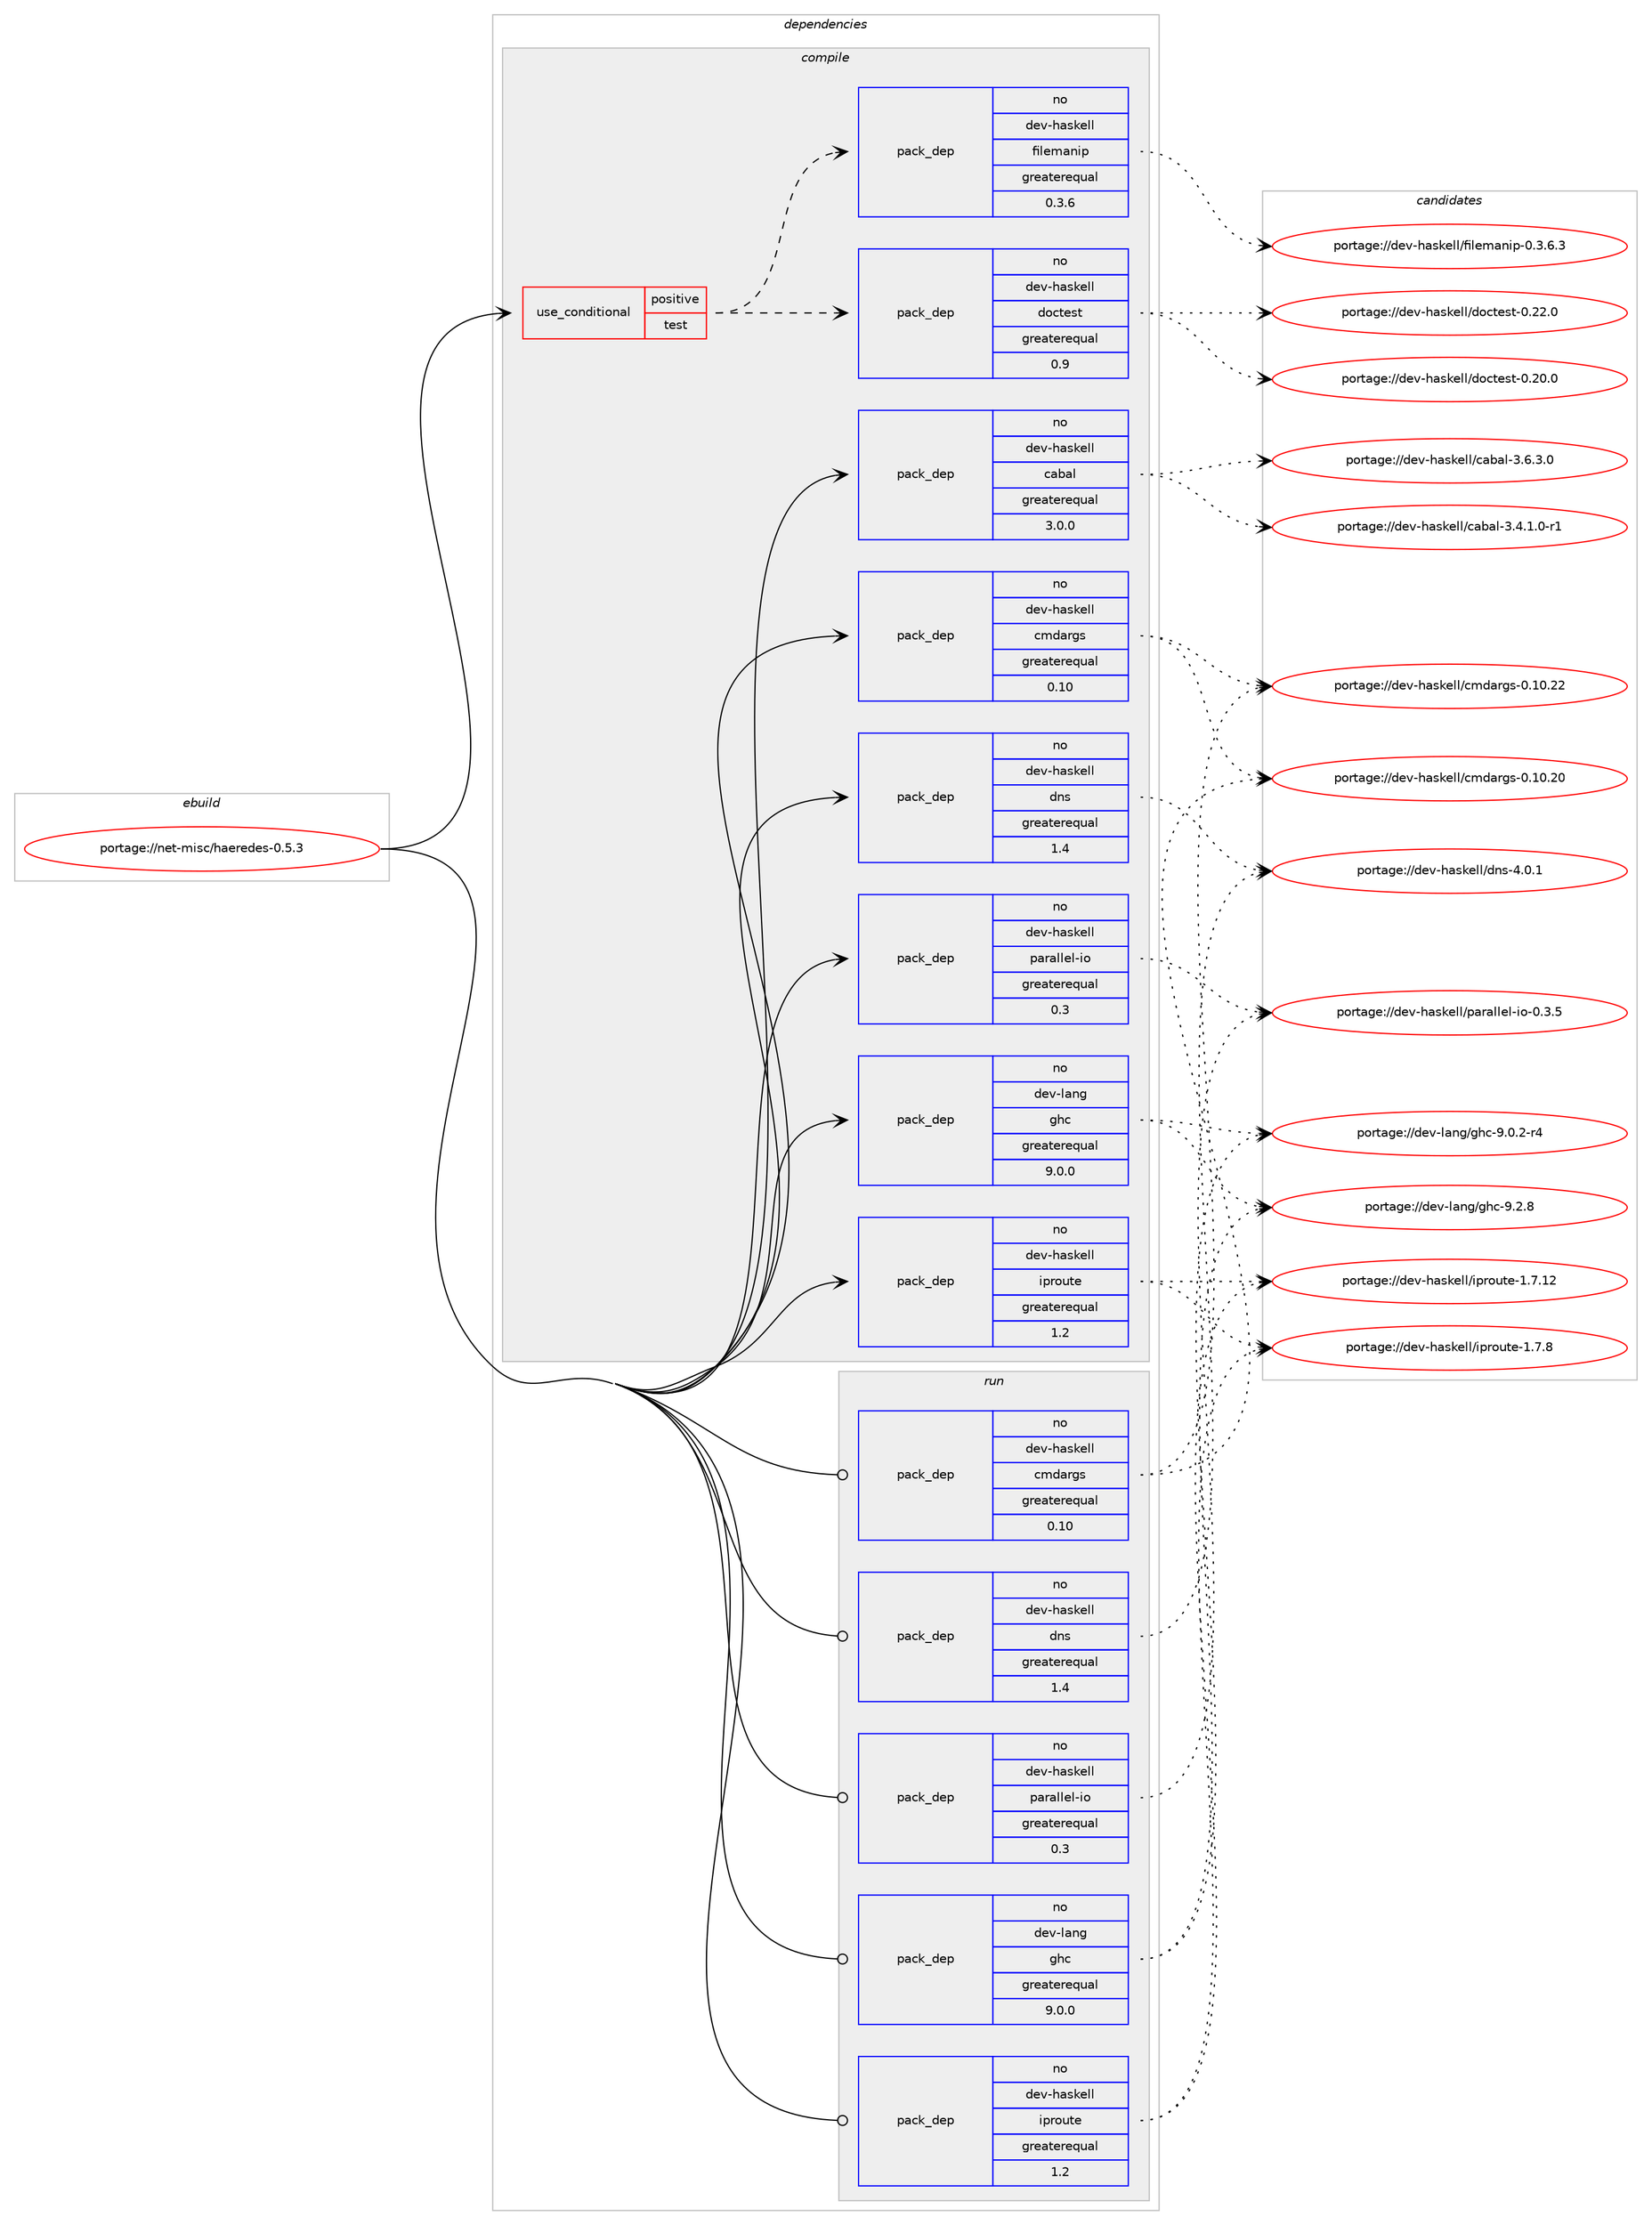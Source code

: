 digraph prolog {

# *************
# Graph options
# *************

newrank=true;
concentrate=true;
compound=true;
graph [rankdir=LR,fontname=Helvetica,fontsize=10,ranksep=1.5];#, ranksep=2.5, nodesep=0.2];
edge  [arrowhead=vee];
node  [fontname=Helvetica,fontsize=10];

# **********
# The ebuild
# **********

subgraph cluster_leftcol {
color=gray;
rank=same;
label=<<i>ebuild</i>>;
id [label="portage://net-misc/haeredes-0.5.3", color=red, width=4, href="../net-misc/haeredes-0.5.3.svg"];
}

# ****************
# The dependencies
# ****************

subgraph cluster_midcol {
color=gray;
label=<<i>dependencies</i>>;
subgraph cluster_compile {
fillcolor="#eeeeee";
style=filled;
label=<<i>compile</i>>;
subgraph cond95170 {
dependency188514 [label=<<TABLE BORDER="0" CELLBORDER="1" CELLSPACING="0" CELLPADDING="4"><TR><TD ROWSPAN="3" CELLPADDING="10">use_conditional</TD></TR><TR><TD>positive</TD></TR><TR><TD>test</TD></TR></TABLE>>, shape=none, color=red];
subgraph pack90731 {
dependency188515 [label=<<TABLE BORDER="0" CELLBORDER="1" CELLSPACING="0" CELLPADDING="4" WIDTH="220"><TR><TD ROWSPAN="6" CELLPADDING="30">pack_dep</TD></TR><TR><TD WIDTH="110">no</TD></TR><TR><TD>dev-haskell</TD></TR><TR><TD>doctest</TD></TR><TR><TD>greaterequal</TD></TR><TR><TD>0.9</TD></TR></TABLE>>, shape=none, color=blue];
}
dependency188514:e -> dependency188515:w [weight=20,style="dashed",arrowhead="vee"];
subgraph pack90732 {
dependency188516 [label=<<TABLE BORDER="0" CELLBORDER="1" CELLSPACING="0" CELLPADDING="4" WIDTH="220"><TR><TD ROWSPAN="6" CELLPADDING="30">pack_dep</TD></TR><TR><TD WIDTH="110">no</TD></TR><TR><TD>dev-haskell</TD></TR><TR><TD>filemanip</TD></TR><TR><TD>greaterequal</TD></TR><TR><TD>0.3.6</TD></TR></TABLE>>, shape=none, color=blue];
}
dependency188514:e -> dependency188516:w [weight=20,style="dashed",arrowhead="vee"];
# *** BEGIN UNKNOWN DEPENDENCY TYPE (TODO) ***
# dependency188514 -> package_dependency(portage://net-misc/haeredes-0.5.3,install,no,dev-util,shelltestrunner,none,[,,],[],[])
# *** END UNKNOWN DEPENDENCY TYPE (TODO) ***

}
id:e -> dependency188514:w [weight=20,style="solid",arrowhead="vee"];
subgraph pack90733 {
dependency188517 [label=<<TABLE BORDER="0" CELLBORDER="1" CELLSPACING="0" CELLPADDING="4" WIDTH="220"><TR><TD ROWSPAN="6" CELLPADDING="30">pack_dep</TD></TR><TR><TD WIDTH="110">no</TD></TR><TR><TD>dev-haskell</TD></TR><TR><TD>cabal</TD></TR><TR><TD>greaterequal</TD></TR><TR><TD>3.0.0</TD></TR></TABLE>>, shape=none, color=blue];
}
id:e -> dependency188517:w [weight=20,style="solid",arrowhead="vee"];
subgraph pack90734 {
dependency188518 [label=<<TABLE BORDER="0" CELLBORDER="1" CELLSPACING="0" CELLPADDING="4" WIDTH="220"><TR><TD ROWSPAN="6" CELLPADDING="30">pack_dep</TD></TR><TR><TD WIDTH="110">no</TD></TR><TR><TD>dev-haskell</TD></TR><TR><TD>cmdargs</TD></TR><TR><TD>greaterequal</TD></TR><TR><TD>0.10</TD></TR></TABLE>>, shape=none, color=blue];
}
id:e -> dependency188518:w [weight=20,style="solid",arrowhead="vee"];
subgraph pack90735 {
dependency188519 [label=<<TABLE BORDER="0" CELLBORDER="1" CELLSPACING="0" CELLPADDING="4" WIDTH="220"><TR><TD ROWSPAN="6" CELLPADDING="30">pack_dep</TD></TR><TR><TD WIDTH="110">no</TD></TR><TR><TD>dev-haskell</TD></TR><TR><TD>dns</TD></TR><TR><TD>greaterequal</TD></TR><TR><TD>1.4</TD></TR></TABLE>>, shape=none, color=blue];
}
id:e -> dependency188519:w [weight=20,style="solid",arrowhead="vee"];
subgraph pack90736 {
dependency188520 [label=<<TABLE BORDER="0" CELLBORDER="1" CELLSPACING="0" CELLPADDING="4" WIDTH="220"><TR><TD ROWSPAN="6" CELLPADDING="30">pack_dep</TD></TR><TR><TD WIDTH="110">no</TD></TR><TR><TD>dev-haskell</TD></TR><TR><TD>iproute</TD></TR><TR><TD>greaterequal</TD></TR><TR><TD>1.2</TD></TR></TABLE>>, shape=none, color=blue];
}
id:e -> dependency188520:w [weight=20,style="solid",arrowhead="vee"];
subgraph pack90737 {
dependency188521 [label=<<TABLE BORDER="0" CELLBORDER="1" CELLSPACING="0" CELLPADDING="4" WIDTH="220"><TR><TD ROWSPAN="6" CELLPADDING="30">pack_dep</TD></TR><TR><TD WIDTH="110">no</TD></TR><TR><TD>dev-haskell</TD></TR><TR><TD>parallel-io</TD></TR><TR><TD>greaterequal</TD></TR><TR><TD>0.3</TD></TR></TABLE>>, shape=none, color=blue];
}
id:e -> dependency188521:w [weight=20,style="solid",arrowhead="vee"];
subgraph pack90738 {
dependency188522 [label=<<TABLE BORDER="0" CELLBORDER="1" CELLSPACING="0" CELLPADDING="4" WIDTH="220"><TR><TD ROWSPAN="6" CELLPADDING="30">pack_dep</TD></TR><TR><TD WIDTH="110">no</TD></TR><TR><TD>dev-lang</TD></TR><TR><TD>ghc</TD></TR><TR><TD>greaterequal</TD></TR><TR><TD>9.0.0</TD></TR></TABLE>>, shape=none, color=blue];
}
id:e -> dependency188522:w [weight=20,style="solid",arrowhead="vee"];
}
subgraph cluster_compileandrun {
fillcolor="#eeeeee";
style=filled;
label=<<i>compile and run</i>>;
}
subgraph cluster_run {
fillcolor="#eeeeee";
style=filled;
label=<<i>run</i>>;
subgraph pack90739 {
dependency188523 [label=<<TABLE BORDER="0" CELLBORDER="1" CELLSPACING="0" CELLPADDING="4" WIDTH="220"><TR><TD ROWSPAN="6" CELLPADDING="30">pack_dep</TD></TR><TR><TD WIDTH="110">no</TD></TR><TR><TD>dev-haskell</TD></TR><TR><TD>cmdargs</TD></TR><TR><TD>greaterequal</TD></TR><TR><TD>0.10</TD></TR></TABLE>>, shape=none, color=blue];
}
id:e -> dependency188523:w [weight=20,style="solid",arrowhead="odot"];
subgraph pack90740 {
dependency188524 [label=<<TABLE BORDER="0" CELLBORDER="1" CELLSPACING="0" CELLPADDING="4" WIDTH="220"><TR><TD ROWSPAN="6" CELLPADDING="30">pack_dep</TD></TR><TR><TD WIDTH="110">no</TD></TR><TR><TD>dev-haskell</TD></TR><TR><TD>dns</TD></TR><TR><TD>greaterequal</TD></TR><TR><TD>1.4</TD></TR></TABLE>>, shape=none, color=blue];
}
id:e -> dependency188524:w [weight=20,style="solid",arrowhead="odot"];
subgraph pack90741 {
dependency188525 [label=<<TABLE BORDER="0" CELLBORDER="1" CELLSPACING="0" CELLPADDING="4" WIDTH="220"><TR><TD ROWSPAN="6" CELLPADDING="30">pack_dep</TD></TR><TR><TD WIDTH="110">no</TD></TR><TR><TD>dev-haskell</TD></TR><TR><TD>iproute</TD></TR><TR><TD>greaterequal</TD></TR><TR><TD>1.2</TD></TR></TABLE>>, shape=none, color=blue];
}
id:e -> dependency188525:w [weight=20,style="solid",arrowhead="odot"];
subgraph pack90742 {
dependency188526 [label=<<TABLE BORDER="0" CELLBORDER="1" CELLSPACING="0" CELLPADDING="4" WIDTH="220"><TR><TD ROWSPAN="6" CELLPADDING="30">pack_dep</TD></TR><TR><TD WIDTH="110">no</TD></TR><TR><TD>dev-haskell</TD></TR><TR><TD>parallel-io</TD></TR><TR><TD>greaterequal</TD></TR><TR><TD>0.3</TD></TR></TABLE>>, shape=none, color=blue];
}
id:e -> dependency188526:w [weight=20,style="solid",arrowhead="odot"];
subgraph pack90743 {
dependency188527 [label=<<TABLE BORDER="0" CELLBORDER="1" CELLSPACING="0" CELLPADDING="4" WIDTH="220"><TR><TD ROWSPAN="6" CELLPADDING="30">pack_dep</TD></TR><TR><TD WIDTH="110">no</TD></TR><TR><TD>dev-lang</TD></TR><TR><TD>ghc</TD></TR><TR><TD>greaterequal</TD></TR><TR><TD>9.0.0</TD></TR></TABLE>>, shape=none, color=blue];
}
id:e -> dependency188527:w [weight=20,style="solid",arrowhead="odot"];
}
}

# **************
# The candidates
# **************

subgraph cluster_choices {
rank=same;
color=gray;
label=<<i>candidates</i>>;

subgraph choice90731 {
color=black;
nodesep=1;
choice1001011184510497115107101108108471001119911610111511645484650484648 [label="portage://dev-haskell/doctest-0.20.0", color=red, width=4,href="../dev-haskell/doctest-0.20.0.svg"];
choice1001011184510497115107101108108471001119911610111511645484650504648 [label="portage://dev-haskell/doctest-0.22.0", color=red, width=4,href="../dev-haskell/doctest-0.22.0.svg"];
dependency188515:e -> choice1001011184510497115107101108108471001119911610111511645484650484648:w [style=dotted,weight="100"];
dependency188515:e -> choice1001011184510497115107101108108471001119911610111511645484650504648:w [style=dotted,weight="100"];
}
subgraph choice90732 {
color=black;
nodesep=1;
choice100101118451049711510710110810847102105108101109971101051124548465146544651 [label="portage://dev-haskell/filemanip-0.3.6.3", color=red, width=4,href="../dev-haskell/filemanip-0.3.6.3.svg"];
dependency188516:e -> choice100101118451049711510710110810847102105108101109971101051124548465146544651:w [style=dotted,weight="100"];
}
subgraph choice90733 {
color=black;
nodesep=1;
choice1001011184510497115107101108108479997989710845514652464946484511449 [label="portage://dev-haskell/cabal-3.4.1.0-r1", color=red, width=4,href="../dev-haskell/cabal-3.4.1.0-r1.svg"];
choice100101118451049711510710110810847999798971084551465446514648 [label="portage://dev-haskell/cabal-3.6.3.0", color=red, width=4,href="../dev-haskell/cabal-3.6.3.0.svg"];
dependency188517:e -> choice1001011184510497115107101108108479997989710845514652464946484511449:w [style=dotted,weight="100"];
dependency188517:e -> choice100101118451049711510710110810847999798971084551465446514648:w [style=dotted,weight="100"];
}
subgraph choice90734 {
color=black;
nodesep=1;
choice10010111845104971151071011081084799109100971141031154548464948465048 [label="portage://dev-haskell/cmdargs-0.10.20", color=red, width=4,href="../dev-haskell/cmdargs-0.10.20.svg"];
choice10010111845104971151071011081084799109100971141031154548464948465050 [label="portage://dev-haskell/cmdargs-0.10.22", color=red, width=4,href="../dev-haskell/cmdargs-0.10.22.svg"];
dependency188518:e -> choice10010111845104971151071011081084799109100971141031154548464948465048:w [style=dotted,weight="100"];
dependency188518:e -> choice10010111845104971151071011081084799109100971141031154548464948465050:w [style=dotted,weight="100"];
}
subgraph choice90735 {
color=black;
nodesep=1;
choice100101118451049711510710110810847100110115455246484649 [label="portage://dev-haskell/dns-4.0.1", color=red, width=4,href="../dev-haskell/dns-4.0.1.svg"];
dependency188519:e -> choice100101118451049711510710110810847100110115455246484649:w [style=dotted,weight="100"];
}
subgraph choice90736 {
color=black;
nodesep=1;
choice10010111845104971151071011081084710511211411111711610145494655464950 [label="portage://dev-haskell/iproute-1.7.12", color=red, width=4,href="../dev-haskell/iproute-1.7.12.svg"];
choice100101118451049711510710110810847105112114111117116101454946554656 [label="portage://dev-haskell/iproute-1.7.8", color=red, width=4,href="../dev-haskell/iproute-1.7.8.svg"];
dependency188520:e -> choice10010111845104971151071011081084710511211411111711610145494655464950:w [style=dotted,weight="100"];
dependency188520:e -> choice100101118451049711510710110810847105112114111117116101454946554656:w [style=dotted,weight="100"];
}
subgraph choice90737 {
color=black;
nodesep=1;
choice100101118451049711510710110810847112971149710810810110845105111454846514653 [label="portage://dev-haskell/parallel-io-0.3.5", color=red, width=4,href="../dev-haskell/parallel-io-0.3.5.svg"];
dependency188521:e -> choice100101118451049711510710110810847112971149710810810110845105111454846514653:w [style=dotted,weight="100"];
}
subgraph choice90738 {
color=black;
nodesep=1;
choice100101118451089711010347103104994557464846504511452 [label="portage://dev-lang/ghc-9.0.2-r4", color=red, width=4,href="../dev-lang/ghc-9.0.2-r4.svg"];
choice10010111845108971101034710310499455746504656 [label="portage://dev-lang/ghc-9.2.8", color=red, width=4,href="../dev-lang/ghc-9.2.8.svg"];
dependency188522:e -> choice100101118451089711010347103104994557464846504511452:w [style=dotted,weight="100"];
dependency188522:e -> choice10010111845108971101034710310499455746504656:w [style=dotted,weight="100"];
}
subgraph choice90739 {
color=black;
nodesep=1;
choice10010111845104971151071011081084799109100971141031154548464948465048 [label="portage://dev-haskell/cmdargs-0.10.20", color=red, width=4,href="../dev-haskell/cmdargs-0.10.20.svg"];
choice10010111845104971151071011081084799109100971141031154548464948465050 [label="portage://dev-haskell/cmdargs-0.10.22", color=red, width=4,href="../dev-haskell/cmdargs-0.10.22.svg"];
dependency188523:e -> choice10010111845104971151071011081084799109100971141031154548464948465048:w [style=dotted,weight="100"];
dependency188523:e -> choice10010111845104971151071011081084799109100971141031154548464948465050:w [style=dotted,weight="100"];
}
subgraph choice90740 {
color=black;
nodesep=1;
choice100101118451049711510710110810847100110115455246484649 [label="portage://dev-haskell/dns-4.0.1", color=red, width=4,href="../dev-haskell/dns-4.0.1.svg"];
dependency188524:e -> choice100101118451049711510710110810847100110115455246484649:w [style=dotted,weight="100"];
}
subgraph choice90741 {
color=black;
nodesep=1;
choice10010111845104971151071011081084710511211411111711610145494655464950 [label="portage://dev-haskell/iproute-1.7.12", color=red, width=4,href="../dev-haskell/iproute-1.7.12.svg"];
choice100101118451049711510710110810847105112114111117116101454946554656 [label="portage://dev-haskell/iproute-1.7.8", color=red, width=4,href="../dev-haskell/iproute-1.7.8.svg"];
dependency188525:e -> choice10010111845104971151071011081084710511211411111711610145494655464950:w [style=dotted,weight="100"];
dependency188525:e -> choice100101118451049711510710110810847105112114111117116101454946554656:w [style=dotted,weight="100"];
}
subgraph choice90742 {
color=black;
nodesep=1;
choice100101118451049711510710110810847112971149710810810110845105111454846514653 [label="portage://dev-haskell/parallel-io-0.3.5", color=red, width=4,href="../dev-haskell/parallel-io-0.3.5.svg"];
dependency188526:e -> choice100101118451049711510710110810847112971149710810810110845105111454846514653:w [style=dotted,weight="100"];
}
subgraph choice90743 {
color=black;
nodesep=1;
choice100101118451089711010347103104994557464846504511452 [label="portage://dev-lang/ghc-9.0.2-r4", color=red, width=4,href="../dev-lang/ghc-9.0.2-r4.svg"];
choice10010111845108971101034710310499455746504656 [label="portage://dev-lang/ghc-9.2.8", color=red, width=4,href="../dev-lang/ghc-9.2.8.svg"];
dependency188527:e -> choice100101118451089711010347103104994557464846504511452:w [style=dotted,weight="100"];
dependency188527:e -> choice10010111845108971101034710310499455746504656:w [style=dotted,weight="100"];
}
}

}
